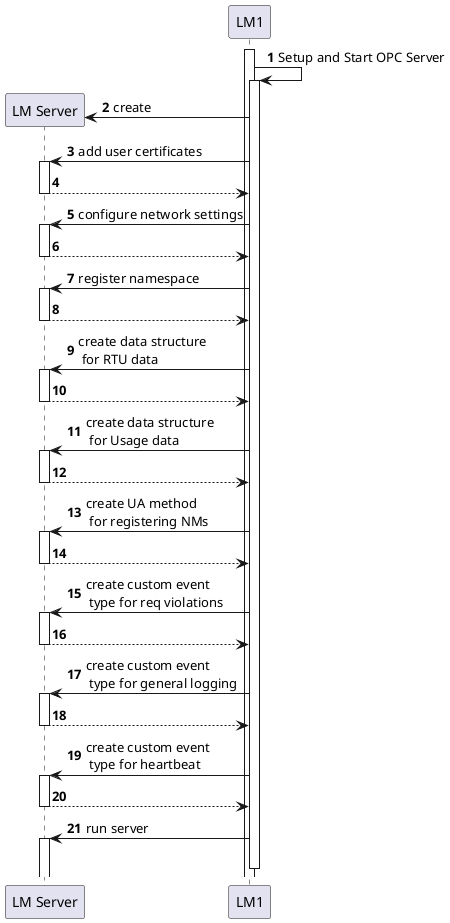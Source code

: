 @startuml
'https://plantuml.com/sequence-diagram
autonumber

participant "LM Server" as server order 0
participant LM1 order 1

activate LM1

LM1 -> LM1 : Setup and Start OPC Server
activate LM1
LM1 -> server ** : create
LM1 -> server : add user certificates
activate server
server --> LM1
deactivate server
LM1 -> server : configure network settings
activate server
server --> LM1
deactivate server
LM1 -> server : register namespace
activate server
server --> LM1
deactivate server
LM1 -> server : create data structure\n for RTU data
activate server
server --> LM1
deactivate server
LM1 -> server : create data structure\n for Usage data
activate server
server --> LM1
deactivate server
LM1 -> server : create UA method\n for registering NMs
activate server
server --> LM1
deactivate server
LM1 -> server : create custom event\n type for req violations
activate server
server --> LM1
deactivate server
LM1 -> server : create custom event\n type for general logging
activate server
server --> LM1
deactivate server
LM1 -> server : create custom event\n type for heartbeat
activate server
server --> LM1
deactivate server
LM1 -> server : run server
activate server
'LM1 -> server :
deactivate LM1
@enduml